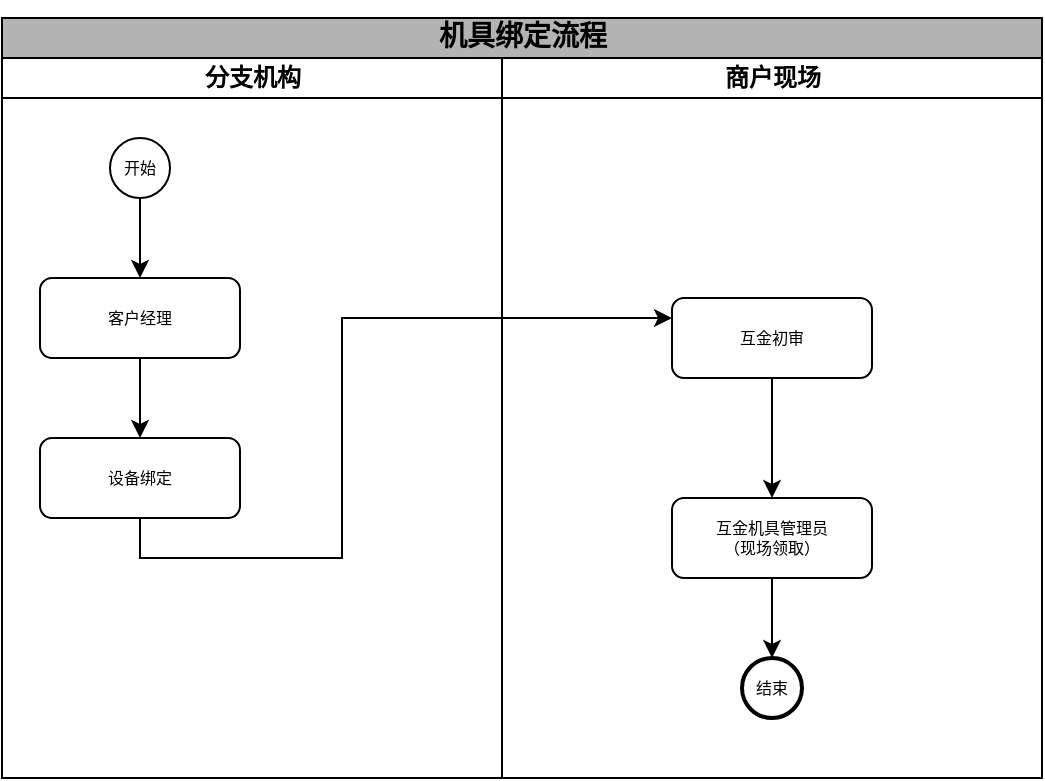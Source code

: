 <mxfile version="24.0.7" type="github">
  <diagram name="Page-1" id="74e2e168-ea6b-b213-b513-2b3c1d86103e">
    <mxGraphModel dx="875" dy="435" grid="1" gridSize="10" guides="1" tooltips="1" connect="1" arrows="1" fold="1" page="1" pageScale="1" pageWidth="1100" pageHeight="850" background="none" math="0" shadow="0">
      <root>
        <mxCell id="0" />
        <mxCell id="1" parent="0" />
        <mxCell id="tGnh44Fj1rFuFUk2803V-1" value="&lt;h2&gt;&lt;span style=&quot;font-size: 14px;&quot;&gt;机具绑定流程&lt;/span&gt;&lt;/h2&gt;" style="swimlane;html=1;childLayout=stackLayout;startSize=20;rounded=0;shadow=0;labelBackgroundColor=none;strokeWidth=1;fontFamily=Verdana;fontSize=8;align=center;fillColor=#B3B3B3;" vertex="1" parent="1">
          <mxGeometry x="250" y="10" width="520" height="380" as="geometry" />
        </mxCell>
        <mxCell id="tGnh44Fj1rFuFUk2803V-2" value="分支机构" style="swimlane;html=1;startSize=20;" vertex="1" parent="tGnh44Fj1rFuFUk2803V-1">
          <mxGeometry y="20" width="250" height="360" as="geometry" />
        </mxCell>
        <mxCell id="tGnh44Fj1rFuFUk2803V-3" value="" style="edgeStyle=orthogonalEdgeStyle;rounded=0;orthogonalLoop=1;jettySize=auto;html=1;entryX=0.5;entryY=0;entryDx=0;entryDy=0;" edge="1" parent="tGnh44Fj1rFuFUk2803V-2" source="tGnh44Fj1rFuFUk2803V-4" target="tGnh44Fj1rFuFUk2803V-6">
          <mxGeometry relative="1" as="geometry" />
        </mxCell>
        <mxCell id="tGnh44Fj1rFuFUk2803V-4" value="开始" style="ellipse;whiteSpace=wrap;html=1;rounded=0;shadow=0;labelBackgroundColor=none;strokeWidth=1;fontFamily=Verdana;fontSize=8;align=center;" vertex="1" parent="tGnh44Fj1rFuFUk2803V-2">
          <mxGeometry x="54" y="40" width="30" height="30" as="geometry" />
        </mxCell>
        <mxCell id="tGnh44Fj1rFuFUk2803V-5" style="edgeStyle=orthogonalEdgeStyle;rounded=0;orthogonalLoop=1;jettySize=auto;html=1;entryX=0.5;entryY=0;entryDx=0;entryDy=0;" edge="1" parent="tGnh44Fj1rFuFUk2803V-2" source="tGnh44Fj1rFuFUk2803V-6" target="tGnh44Fj1rFuFUk2803V-7">
          <mxGeometry relative="1" as="geometry" />
        </mxCell>
        <mxCell id="tGnh44Fj1rFuFUk2803V-6" value="客户经理" style="rounded=1;whiteSpace=wrap;html=1;shadow=0;labelBackgroundColor=none;strokeWidth=1;fontFamily=Verdana;fontSize=8;align=center;" vertex="1" parent="tGnh44Fj1rFuFUk2803V-2">
          <mxGeometry x="19" y="110" width="100" height="40" as="geometry" />
        </mxCell>
        <mxCell id="tGnh44Fj1rFuFUk2803V-7" value="设备绑定" style="rounded=1;whiteSpace=wrap;html=1;shadow=0;labelBackgroundColor=none;strokeWidth=1;fontFamily=Verdana;fontSize=8;align=center;" vertex="1" parent="tGnh44Fj1rFuFUk2803V-2">
          <mxGeometry x="19" y="190" width="100" height="40" as="geometry" />
        </mxCell>
        <mxCell id="tGnh44Fj1rFuFUk2803V-8" value="商户现场" style="swimlane;html=1;startSize=20;" vertex="1" parent="tGnh44Fj1rFuFUk2803V-1">
          <mxGeometry x="250" y="20" width="270" height="360" as="geometry" />
        </mxCell>
        <mxCell id="tGnh44Fj1rFuFUk2803V-9" value="" style="edgeStyle=orthogonalEdgeStyle;rounded=0;orthogonalLoop=1;jettySize=auto;html=1;" edge="1" parent="tGnh44Fj1rFuFUk2803V-8" source="tGnh44Fj1rFuFUk2803V-10" target="tGnh44Fj1rFuFUk2803V-12">
          <mxGeometry relative="1" as="geometry" />
        </mxCell>
        <mxCell id="tGnh44Fj1rFuFUk2803V-10" value="互金初审" style="rounded=1;whiteSpace=wrap;html=1;shadow=0;labelBackgroundColor=none;strokeWidth=1;fontFamily=Verdana;fontSize=8;align=center;" vertex="1" parent="tGnh44Fj1rFuFUk2803V-8">
          <mxGeometry x="85" y="120" width="100" height="40" as="geometry" />
        </mxCell>
        <mxCell id="tGnh44Fj1rFuFUk2803V-11" value="" style="edgeStyle=orthogonalEdgeStyle;rounded=0;orthogonalLoop=1;jettySize=auto;html=1;" edge="1" parent="tGnh44Fj1rFuFUk2803V-8" source="tGnh44Fj1rFuFUk2803V-12" target="tGnh44Fj1rFuFUk2803V-13">
          <mxGeometry relative="1" as="geometry" />
        </mxCell>
        <mxCell id="tGnh44Fj1rFuFUk2803V-12" value="互金机具管理员&lt;div&gt;（现场领取）&lt;/div&gt;" style="rounded=1;whiteSpace=wrap;html=1;shadow=0;labelBackgroundColor=none;strokeWidth=1;fontFamily=Verdana;fontSize=8;align=center;" vertex="1" parent="tGnh44Fj1rFuFUk2803V-8">
          <mxGeometry x="85" y="220" width="100" height="40" as="geometry" />
        </mxCell>
        <mxCell id="tGnh44Fj1rFuFUk2803V-13" value="结束" style="ellipse;whiteSpace=wrap;html=1;rounded=0;shadow=0;labelBackgroundColor=none;strokeWidth=2;fontFamily=Verdana;fontSize=8;align=center;" vertex="1" parent="tGnh44Fj1rFuFUk2803V-8">
          <mxGeometry x="120" y="300" width="30" height="30" as="geometry" />
        </mxCell>
        <mxCell id="tGnh44Fj1rFuFUk2803V-14" style="edgeStyle=orthogonalEdgeStyle;rounded=0;orthogonalLoop=1;jettySize=auto;html=1;entryX=0;entryY=0.25;entryDx=0;entryDy=0;" edge="1" parent="tGnh44Fj1rFuFUk2803V-1" source="tGnh44Fj1rFuFUk2803V-7" target="tGnh44Fj1rFuFUk2803V-10">
          <mxGeometry relative="1" as="geometry">
            <Array as="points">
              <mxPoint x="170" y="270" />
              <mxPoint x="170" y="150" />
            </Array>
          </mxGeometry>
        </mxCell>
      </root>
    </mxGraphModel>
  </diagram>
</mxfile>
